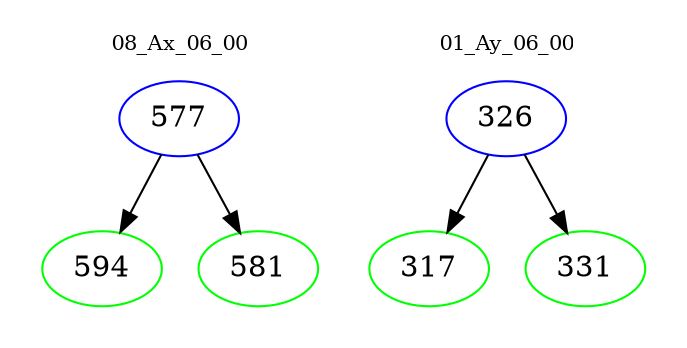 digraph{
subgraph cluster_0 {
color = white
label = "08_Ax_06_00";
fontsize=10;
T0_577 [label="577", color="blue"]
T0_577 -> T0_594 [color="black"]
T0_594 [label="594", color="green"]
T0_577 -> T0_581 [color="black"]
T0_581 [label="581", color="green"]
}
subgraph cluster_1 {
color = white
label = "01_Ay_06_00";
fontsize=10;
T1_326 [label="326", color="blue"]
T1_326 -> T1_317 [color="black"]
T1_317 [label="317", color="green"]
T1_326 -> T1_331 [color="black"]
T1_331 [label="331", color="green"]
}
}
